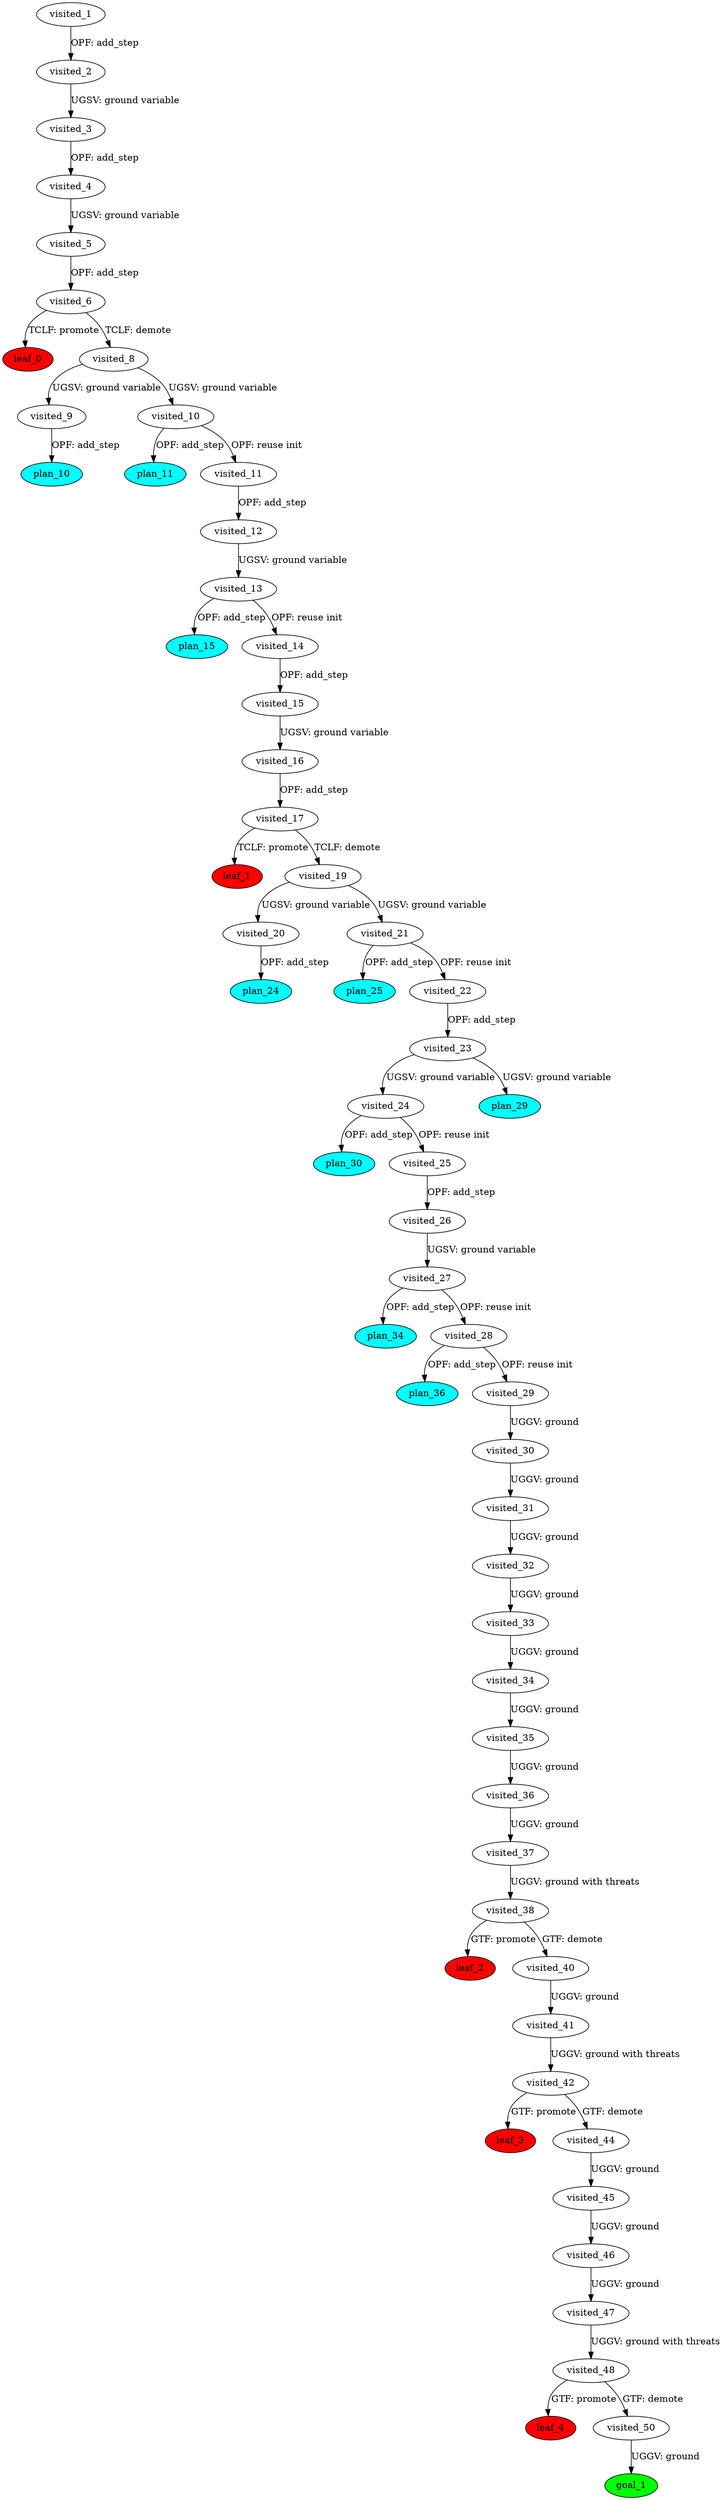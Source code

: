 digraph {
	"ebed2968-0397-bbea-d32d-81cb4f149587" [label=plan_0 fillcolor=cyan style=filled]
	"ebed2968-0397-bbea-d32d-81cb4f149587" [label=visited_1 fillcolor=white style=filled]
	"2fcc9e22-6bd8-357f-bd59-17bb804114c3" [label=plan_1 fillcolor=cyan style=filled]
	"ebed2968-0397-bbea-d32d-81cb4f149587" -> "2fcc9e22-6bd8-357f-bd59-17bb804114c3" [label="OPF: add_step"]
	"2fcc9e22-6bd8-357f-bd59-17bb804114c3" [label=visited_2 fillcolor=white style=filled]
	"5d9a1711-a07c-4bd8-3b58-314e7b25706b" [label=plan_2 fillcolor=cyan style=filled]
	"2fcc9e22-6bd8-357f-bd59-17bb804114c3" -> "5d9a1711-a07c-4bd8-3b58-314e7b25706b" [label="UGSV: ground variable"]
	"5d9a1711-a07c-4bd8-3b58-314e7b25706b" [label=visited_3 fillcolor=white style=filled]
	"260da974-13c0-0c28-bad0-96120d62af8d" [label=plan_3 fillcolor=cyan style=filled]
	"5d9a1711-a07c-4bd8-3b58-314e7b25706b" -> "260da974-13c0-0c28-bad0-96120d62af8d" [label="OPF: add_step"]
	"260da974-13c0-0c28-bad0-96120d62af8d" [label=visited_4 fillcolor=white style=filled]
	"b862e24a-ef7c-6701-4f9c-81b4f159362b" [label=plan_4 fillcolor=cyan style=filled]
	"260da974-13c0-0c28-bad0-96120d62af8d" -> "b862e24a-ef7c-6701-4f9c-81b4f159362b" [label="UGSV: ground variable"]
	"b862e24a-ef7c-6701-4f9c-81b4f159362b" [label=visited_5 fillcolor=white style=filled]
	"de89a7c7-84d8-6c7b-e294-f5d3797d71fe" [label=plan_5 fillcolor=cyan style=filled]
	"b862e24a-ef7c-6701-4f9c-81b4f159362b" -> "de89a7c7-84d8-6c7b-e294-f5d3797d71fe" [label="OPF: add_step"]
	"de89a7c7-84d8-6c7b-e294-f5d3797d71fe" [label=visited_6 fillcolor=white style=filled]
	"7fc35f14-0e76-b505-328f-b911d31466df" [label=plan_6 fillcolor=cyan style=filled]
	"de89a7c7-84d8-6c7b-e294-f5d3797d71fe" -> "7fc35f14-0e76-b505-328f-b911d31466df" [label="TCLF: promote"]
	"28689678-32c3-772d-f552-3f0fc6131ec1" [label=plan_7 fillcolor=cyan style=filled]
	"de89a7c7-84d8-6c7b-e294-f5d3797d71fe" -> "28689678-32c3-772d-f552-3f0fc6131ec1" [label="TCLF: demote"]
	"7fc35f14-0e76-b505-328f-b911d31466df" [label=visited_7 fillcolor=white style=filled]
	"7fc35f14-0e76-b505-328f-b911d31466df" [label=leaf_0 fillcolor=red style=filled]
	"28689678-32c3-772d-f552-3f0fc6131ec1" [label=visited_8 fillcolor=white style=filled]
	"65971a3f-fdea-2ffb-6962-f5bd1be7e3b1" [label=plan_8 fillcolor=cyan style=filled]
	"28689678-32c3-772d-f552-3f0fc6131ec1" -> "65971a3f-fdea-2ffb-6962-f5bd1be7e3b1" [label="UGSV: ground variable"]
	"e6a69cf6-c62d-3e03-d22a-5e845f9ec4a1" [label=plan_9 fillcolor=cyan style=filled]
	"28689678-32c3-772d-f552-3f0fc6131ec1" -> "e6a69cf6-c62d-3e03-d22a-5e845f9ec4a1" [label="UGSV: ground variable"]
	"65971a3f-fdea-2ffb-6962-f5bd1be7e3b1" [label=visited_9 fillcolor=white style=filled]
	"1b22009a-e2fa-26be-91ce-0cac665d76d7" [label=plan_10 fillcolor=cyan style=filled]
	"65971a3f-fdea-2ffb-6962-f5bd1be7e3b1" -> "1b22009a-e2fa-26be-91ce-0cac665d76d7" [label="OPF: add_step"]
	"e6a69cf6-c62d-3e03-d22a-5e845f9ec4a1" [label=visited_10 fillcolor=white style=filled]
	"3ec562fe-41da-29b3-c9ff-b6a0e87ce5aa" [label=plan_11 fillcolor=cyan style=filled]
	"e6a69cf6-c62d-3e03-d22a-5e845f9ec4a1" -> "3ec562fe-41da-29b3-c9ff-b6a0e87ce5aa" [label="OPF: add_step"]
	"5fbf0670-8222-f0cc-282e-ae6e03cec54a" [label=plan_12 fillcolor=cyan style=filled]
	"e6a69cf6-c62d-3e03-d22a-5e845f9ec4a1" -> "5fbf0670-8222-f0cc-282e-ae6e03cec54a" [label="OPF: reuse init"]
	"5fbf0670-8222-f0cc-282e-ae6e03cec54a" [label=visited_11 fillcolor=white style=filled]
	"5a340ef1-e091-4476-92b1-00e6b37c8bb8" [label=plan_13 fillcolor=cyan style=filled]
	"5fbf0670-8222-f0cc-282e-ae6e03cec54a" -> "5a340ef1-e091-4476-92b1-00e6b37c8bb8" [label="OPF: add_step"]
	"5a340ef1-e091-4476-92b1-00e6b37c8bb8" [label=visited_12 fillcolor=white style=filled]
	"ba813a57-4616-6db6-f101-1df0ec731e6f" [label=plan_14 fillcolor=cyan style=filled]
	"5a340ef1-e091-4476-92b1-00e6b37c8bb8" -> "ba813a57-4616-6db6-f101-1df0ec731e6f" [label="UGSV: ground variable"]
	"ba813a57-4616-6db6-f101-1df0ec731e6f" [label=visited_13 fillcolor=white style=filled]
	"a8ab9884-e908-bd44-053d-8ea23b22499a" [label=plan_15 fillcolor=cyan style=filled]
	"ba813a57-4616-6db6-f101-1df0ec731e6f" -> "a8ab9884-e908-bd44-053d-8ea23b22499a" [label="OPF: add_step"]
	"e5e650c7-db55-2b32-ff43-08894b80dcb6" [label=plan_16 fillcolor=cyan style=filled]
	"ba813a57-4616-6db6-f101-1df0ec731e6f" -> "e5e650c7-db55-2b32-ff43-08894b80dcb6" [label="OPF: reuse init"]
	"e5e650c7-db55-2b32-ff43-08894b80dcb6" [label=visited_14 fillcolor=white style=filled]
	"2125845f-7454-cb79-f16e-748378f25874" [label=plan_17 fillcolor=cyan style=filled]
	"e5e650c7-db55-2b32-ff43-08894b80dcb6" -> "2125845f-7454-cb79-f16e-748378f25874" [label="OPF: add_step"]
	"2125845f-7454-cb79-f16e-748378f25874" [label=visited_15 fillcolor=white style=filled]
	"a2d47c26-6117-db2e-10e7-35f33f64b61f" [label=plan_18 fillcolor=cyan style=filled]
	"2125845f-7454-cb79-f16e-748378f25874" -> "a2d47c26-6117-db2e-10e7-35f33f64b61f" [label="UGSV: ground variable"]
	"a2d47c26-6117-db2e-10e7-35f33f64b61f" [label=visited_16 fillcolor=white style=filled]
	"5b01c766-6c75-b42e-206b-f71e80b51339" [label=plan_19 fillcolor=cyan style=filled]
	"a2d47c26-6117-db2e-10e7-35f33f64b61f" -> "5b01c766-6c75-b42e-206b-f71e80b51339" [label="OPF: add_step"]
	"5b01c766-6c75-b42e-206b-f71e80b51339" [label=visited_17 fillcolor=white style=filled]
	"43e6a93e-eb4b-c774-345f-0ca0496d2174" [label=plan_20 fillcolor=cyan style=filled]
	"5b01c766-6c75-b42e-206b-f71e80b51339" -> "43e6a93e-eb4b-c774-345f-0ca0496d2174" [label="TCLF: promote"]
	"de81b3ed-b77b-1335-0e4d-bfb24675aa13" [label=plan_21 fillcolor=cyan style=filled]
	"5b01c766-6c75-b42e-206b-f71e80b51339" -> "de81b3ed-b77b-1335-0e4d-bfb24675aa13" [label="TCLF: demote"]
	"43e6a93e-eb4b-c774-345f-0ca0496d2174" [label=visited_18 fillcolor=white style=filled]
	"43e6a93e-eb4b-c774-345f-0ca0496d2174" [label=leaf_1 fillcolor=red style=filled]
	"de81b3ed-b77b-1335-0e4d-bfb24675aa13" [label=visited_19 fillcolor=white style=filled]
	"839cdfa2-06de-1761-b118-48b777a76752" [label=plan_22 fillcolor=cyan style=filled]
	"de81b3ed-b77b-1335-0e4d-bfb24675aa13" -> "839cdfa2-06de-1761-b118-48b777a76752" [label="UGSV: ground variable"]
	"da731be5-6a16-60e0-0525-c043c5ad17e4" [label=plan_23 fillcolor=cyan style=filled]
	"de81b3ed-b77b-1335-0e4d-bfb24675aa13" -> "da731be5-6a16-60e0-0525-c043c5ad17e4" [label="UGSV: ground variable"]
	"839cdfa2-06de-1761-b118-48b777a76752" [label=visited_20 fillcolor=white style=filled]
	"f0a32953-1234-a2b7-3769-9e23a6fdf7c5" [label=plan_24 fillcolor=cyan style=filled]
	"839cdfa2-06de-1761-b118-48b777a76752" -> "f0a32953-1234-a2b7-3769-9e23a6fdf7c5" [label="OPF: add_step"]
	"da731be5-6a16-60e0-0525-c043c5ad17e4" [label=visited_21 fillcolor=white style=filled]
	"7eebd53d-c4a6-9bc7-4338-2b8f418b050f" [label=plan_25 fillcolor=cyan style=filled]
	"da731be5-6a16-60e0-0525-c043c5ad17e4" -> "7eebd53d-c4a6-9bc7-4338-2b8f418b050f" [label="OPF: add_step"]
	"73f811c8-55af-9197-6d6a-e8ce2147ce1b" [label=plan_26 fillcolor=cyan style=filled]
	"da731be5-6a16-60e0-0525-c043c5ad17e4" -> "73f811c8-55af-9197-6d6a-e8ce2147ce1b" [label="OPF: reuse init"]
	"73f811c8-55af-9197-6d6a-e8ce2147ce1b" [label=visited_22 fillcolor=white style=filled]
	"c4dcd45e-f531-2e4c-00d9-5c502725ef9e" [label=plan_27 fillcolor=cyan style=filled]
	"73f811c8-55af-9197-6d6a-e8ce2147ce1b" -> "c4dcd45e-f531-2e4c-00d9-5c502725ef9e" [label="OPF: add_step"]
	"c4dcd45e-f531-2e4c-00d9-5c502725ef9e" [label=visited_23 fillcolor=white style=filled]
	"73ceca7e-5cc1-23c1-ea1b-645781c6ef8e" [label=plan_28 fillcolor=cyan style=filled]
	"c4dcd45e-f531-2e4c-00d9-5c502725ef9e" -> "73ceca7e-5cc1-23c1-ea1b-645781c6ef8e" [label="UGSV: ground variable"]
	"91965133-e3ea-633b-b7dc-f8d0f91cafb9" [label=plan_29 fillcolor=cyan style=filled]
	"c4dcd45e-f531-2e4c-00d9-5c502725ef9e" -> "91965133-e3ea-633b-b7dc-f8d0f91cafb9" [label="UGSV: ground variable"]
	"73ceca7e-5cc1-23c1-ea1b-645781c6ef8e" [label=visited_24 fillcolor=white style=filled]
	"66575b6e-2a63-59f3-86fd-a63327531e5c" [label=plan_30 fillcolor=cyan style=filled]
	"73ceca7e-5cc1-23c1-ea1b-645781c6ef8e" -> "66575b6e-2a63-59f3-86fd-a63327531e5c" [label="OPF: add_step"]
	"e590fd88-5458-01d8-7ebf-1f9ed1396d09" [label=plan_31 fillcolor=cyan style=filled]
	"73ceca7e-5cc1-23c1-ea1b-645781c6ef8e" -> "e590fd88-5458-01d8-7ebf-1f9ed1396d09" [label="OPF: reuse init"]
	"e590fd88-5458-01d8-7ebf-1f9ed1396d09" [label=visited_25 fillcolor=white style=filled]
	"9dc34411-1046-49e6-e13e-6d4562073af1" [label=plan_32 fillcolor=cyan style=filled]
	"e590fd88-5458-01d8-7ebf-1f9ed1396d09" -> "9dc34411-1046-49e6-e13e-6d4562073af1" [label="OPF: add_step"]
	"9dc34411-1046-49e6-e13e-6d4562073af1" [label=visited_26 fillcolor=white style=filled]
	"e5baca20-d5ad-e9fd-7ef6-08c6e31a790d" [label=plan_33 fillcolor=cyan style=filled]
	"9dc34411-1046-49e6-e13e-6d4562073af1" -> "e5baca20-d5ad-e9fd-7ef6-08c6e31a790d" [label="UGSV: ground variable"]
	"e5baca20-d5ad-e9fd-7ef6-08c6e31a790d" [label=visited_27 fillcolor=white style=filled]
	"354c31f0-991b-ec0a-fc7c-a8dc62114ae7" [label=plan_34 fillcolor=cyan style=filled]
	"e5baca20-d5ad-e9fd-7ef6-08c6e31a790d" -> "354c31f0-991b-ec0a-fc7c-a8dc62114ae7" [label="OPF: add_step"]
	"4047d133-4cbe-cb25-a6a8-66c3dc720e63" [label=plan_35 fillcolor=cyan style=filled]
	"e5baca20-d5ad-e9fd-7ef6-08c6e31a790d" -> "4047d133-4cbe-cb25-a6a8-66c3dc720e63" [label="OPF: reuse init"]
	"4047d133-4cbe-cb25-a6a8-66c3dc720e63" [label=visited_28 fillcolor=white style=filled]
	"cf2889d8-4485-126b-9bd4-41a6a775afb1" [label=plan_36 fillcolor=cyan style=filled]
	"4047d133-4cbe-cb25-a6a8-66c3dc720e63" -> "cf2889d8-4485-126b-9bd4-41a6a775afb1" [label="OPF: add_step"]
	"8aa8bcdd-e54c-8aa7-1c1c-6253ac851f75" [label=plan_37 fillcolor=cyan style=filled]
	"4047d133-4cbe-cb25-a6a8-66c3dc720e63" -> "8aa8bcdd-e54c-8aa7-1c1c-6253ac851f75" [label="OPF: reuse init"]
	"8aa8bcdd-e54c-8aa7-1c1c-6253ac851f75" [label=visited_29 fillcolor=white style=filled]
	"a574c9e6-16b3-49ee-597d-ba7227f335ce" [label=plan_38 fillcolor=cyan style=filled]
	"8aa8bcdd-e54c-8aa7-1c1c-6253ac851f75" -> "a574c9e6-16b3-49ee-597d-ba7227f335ce" [label="UGGV: ground"]
	"a574c9e6-16b3-49ee-597d-ba7227f335ce" [label=visited_30 fillcolor=white style=filled]
	"07d0051c-ca51-9807-1e5b-b5c5e86ae802" [label=plan_39 fillcolor=cyan style=filled]
	"a574c9e6-16b3-49ee-597d-ba7227f335ce" -> "07d0051c-ca51-9807-1e5b-b5c5e86ae802" [label="UGGV: ground"]
	"07d0051c-ca51-9807-1e5b-b5c5e86ae802" [label=visited_31 fillcolor=white style=filled]
	"a72cfe95-16f3-1c4a-3105-924df00d09db" [label=plan_40 fillcolor=cyan style=filled]
	"07d0051c-ca51-9807-1e5b-b5c5e86ae802" -> "a72cfe95-16f3-1c4a-3105-924df00d09db" [label="UGGV: ground"]
	"a72cfe95-16f3-1c4a-3105-924df00d09db" [label=visited_32 fillcolor=white style=filled]
	"216db33d-73f3-4aa9-6f3f-7de4880035d0" [label=plan_41 fillcolor=cyan style=filled]
	"a72cfe95-16f3-1c4a-3105-924df00d09db" -> "216db33d-73f3-4aa9-6f3f-7de4880035d0" [label="UGGV: ground"]
	"216db33d-73f3-4aa9-6f3f-7de4880035d0" [label=visited_33 fillcolor=white style=filled]
	"5ae9af9a-7a13-a0be-04d9-5667ff49a4a0" [label=plan_42 fillcolor=cyan style=filled]
	"216db33d-73f3-4aa9-6f3f-7de4880035d0" -> "5ae9af9a-7a13-a0be-04d9-5667ff49a4a0" [label="UGGV: ground"]
	"5ae9af9a-7a13-a0be-04d9-5667ff49a4a0" [label=visited_34 fillcolor=white style=filled]
	"471f681d-461d-937d-1afc-6bb9943cc1a3" [label=plan_43 fillcolor=cyan style=filled]
	"5ae9af9a-7a13-a0be-04d9-5667ff49a4a0" -> "471f681d-461d-937d-1afc-6bb9943cc1a3" [label="UGGV: ground"]
	"471f681d-461d-937d-1afc-6bb9943cc1a3" [label=visited_35 fillcolor=white style=filled]
	"6a0c574f-5f8f-9ddc-bde7-be1cd423d142" [label=plan_44 fillcolor=cyan style=filled]
	"471f681d-461d-937d-1afc-6bb9943cc1a3" -> "6a0c574f-5f8f-9ddc-bde7-be1cd423d142" [label="UGGV: ground"]
	"6a0c574f-5f8f-9ddc-bde7-be1cd423d142" [label=visited_36 fillcolor=white style=filled]
	"13c18caa-e96d-568f-f386-11bf6dfc8177" [label=plan_45 fillcolor=cyan style=filled]
	"6a0c574f-5f8f-9ddc-bde7-be1cd423d142" -> "13c18caa-e96d-568f-f386-11bf6dfc8177" [label="UGGV: ground"]
	"13c18caa-e96d-568f-f386-11bf6dfc8177" [label=visited_37 fillcolor=white style=filled]
	"605e3a25-afb1-2754-7588-df01ba6b301e" [label=plan_46 fillcolor=cyan style=filled]
	"13c18caa-e96d-568f-f386-11bf6dfc8177" -> "605e3a25-afb1-2754-7588-df01ba6b301e" [label="UGGV: ground with threats"]
	"605e3a25-afb1-2754-7588-df01ba6b301e" [label=visited_38 fillcolor=white style=filled]
	"179d57a0-f7f8-1dd5-0272-0cd1cbd3cf54" [label=plan_47 fillcolor=cyan style=filled]
	"605e3a25-afb1-2754-7588-df01ba6b301e" -> "179d57a0-f7f8-1dd5-0272-0cd1cbd3cf54" [label="GTF: promote"]
	"b764b1f9-0df9-c154-5538-8c8fb84cb517" [label=plan_48 fillcolor=cyan style=filled]
	"605e3a25-afb1-2754-7588-df01ba6b301e" -> "b764b1f9-0df9-c154-5538-8c8fb84cb517" [label="GTF: demote"]
	"179d57a0-f7f8-1dd5-0272-0cd1cbd3cf54" [label=visited_39 fillcolor=white style=filled]
	"179d57a0-f7f8-1dd5-0272-0cd1cbd3cf54" [label=leaf_2 fillcolor=red style=filled]
	"b764b1f9-0df9-c154-5538-8c8fb84cb517" [label=visited_40 fillcolor=white style=filled]
	"feab9a68-45a9-0cee-3c0e-20a7453383ef" [label=plan_49 fillcolor=cyan style=filled]
	"b764b1f9-0df9-c154-5538-8c8fb84cb517" -> "feab9a68-45a9-0cee-3c0e-20a7453383ef" [label="UGGV: ground"]
	"feab9a68-45a9-0cee-3c0e-20a7453383ef" [label=visited_41 fillcolor=white style=filled]
	"a76f99f1-6467-f6d2-2f74-562ffcbbe186" [label=plan_50 fillcolor=cyan style=filled]
	"feab9a68-45a9-0cee-3c0e-20a7453383ef" -> "a76f99f1-6467-f6d2-2f74-562ffcbbe186" [label="UGGV: ground with threats"]
	"a76f99f1-6467-f6d2-2f74-562ffcbbe186" [label=visited_42 fillcolor=white style=filled]
	"60e4ba2c-741f-4027-5798-1bc25f3df920" [label=plan_51 fillcolor=cyan style=filled]
	"a76f99f1-6467-f6d2-2f74-562ffcbbe186" -> "60e4ba2c-741f-4027-5798-1bc25f3df920" [label="GTF: promote"]
	"5ec1a0a7-7620-cb85-4dd9-5cdbb1c340d0" [label=plan_52 fillcolor=cyan style=filled]
	"a76f99f1-6467-f6d2-2f74-562ffcbbe186" -> "5ec1a0a7-7620-cb85-4dd9-5cdbb1c340d0" [label="GTF: demote"]
	"60e4ba2c-741f-4027-5798-1bc25f3df920" [label=visited_43 fillcolor=white style=filled]
	"60e4ba2c-741f-4027-5798-1bc25f3df920" [label=leaf_3 fillcolor=red style=filled]
	"5ec1a0a7-7620-cb85-4dd9-5cdbb1c340d0" [label=visited_44 fillcolor=white style=filled]
	"d892f59b-a474-351c-d81a-b0fb6b542dc8" [label=plan_53 fillcolor=cyan style=filled]
	"5ec1a0a7-7620-cb85-4dd9-5cdbb1c340d0" -> "d892f59b-a474-351c-d81a-b0fb6b542dc8" [label="UGGV: ground"]
	"d892f59b-a474-351c-d81a-b0fb6b542dc8" [label=visited_45 fillcolor=white style=filled]
	"65123e60-ed99-2c30-d670-0cc3c50ea9f8" [label=plan_54 fillcolor=cyan style=filled]
	"d892f59b-a474-351c-d81a-b0fb6b542dc8" -> "65123e60-ed99-2c30-d670-0cc3c50ea9f8" [label="UGGV: ground"]
	"65123e60-ed99-2c30-d670-0cc3c50ea9f8" [label=visited_46 fillcolor=white style=filled]
	"e1e54c0b-753e-46fb-befd-1a005cdd68e9" [label=plan_55 fillcolor=cyan style=filled]
	"65123e60-ed99-2c30-d670-0cc3c50ea9f8" -> "e1e54c0b-753e-46fb-befd-1a005cdd68e9" [label="UGGV: ground"]
	"e1e54c0b-753e-46fb-befd-1a005cdd68e9" [label=visited_47 fillcolor=white style=filled]
	"f961ff62-7acd-3d7f-7a02-eecea4940e1d" [label=plan_56 fillcolor=cyan style=filled]
	"e1e54c0b-753e-46fb-befd-1a005cdd68e9" -> "f961ff62-7acd-3d7f-7a02-eecea4940e1d" [label="UGGV: ground with threats"]
	"f961ff62-7acd-3d7f-7a02-eecea4940e1d" [label=visited_48 fillcolor=white style=filled]
	"0f043e7d-c3b7-3478-1566-18494d053204" [label=plan_57 fillcolor=cyan style=filled]
	"f961ff62-7acd-3d7f-7a02-eecea4940e1d" -> "0f043e7d-c3b7-3478-1566-18494d053204" [label="GTF: promote"]
	"8507eade-6ee7-8c2d-00b1-eacc566a7cb2" [label=plan_58 fillcolor=cyan style=filled]
	"f961ff62-7acd-3d7f-7a02-eecea4940e1d" -> "8507eade-6ee7-8c2d-00b1-eacc566a7cb2" [label="GTF: demote"]
	"0f043e7d-c3b7-3478-1566-18494d053204" [label=visited_49 fillcolor=white style=filled]
	"0f043e7d-c3b7-3478-1566-18494d053204" [label=leaf_4 fillcolor=red style=filled]
	"8507eade-6ee7-8c2d-00b1-eacc566a7cb2" [label=visited_50 fillcolor=white style=filled]
	"cad267b4-0561-090e-9d43-46b0530d9359" [label=plan_59 fillcolor=cyan style=filled]
	"8507eade-6ee7-8c2d-00b1-eacc566a7cb2" -> "cad267b4-0561-090e-9d43-46b0530d9359" [label="UGGV: ground"]
	"cad267b4-0561-090e-9d43-46b0530d9359" [label=visited_51 fillcolor=white style=filled]
	"cad267b4-0561-090e-9d43-46b0530d9359" [label=goal_1 fillcolor=green style=filled]
}
